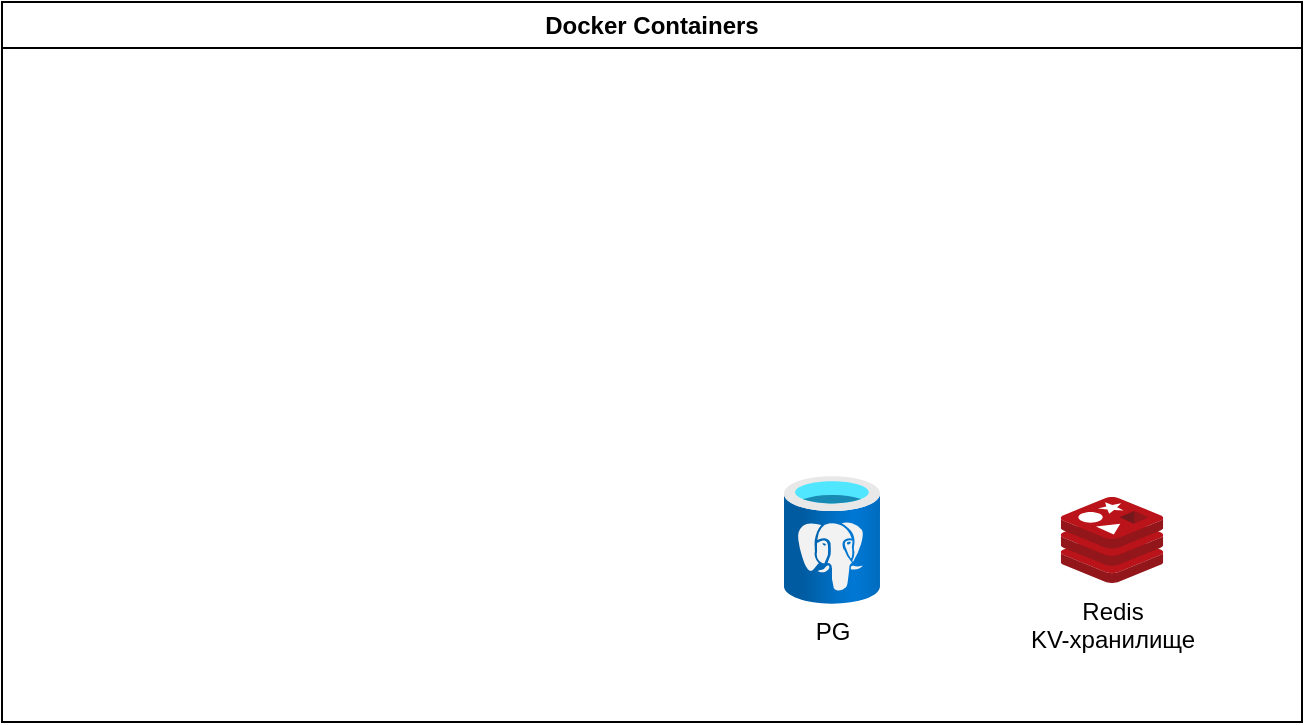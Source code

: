 <mxfile scale="1" border="10">
    <diagram id="KqGvIRFhO_OHiRRsd4W4" name="Page-1">
        <mxGraphModel dx="1055" dy="552" grid="1" gridSize="10" guides="1" tooltips="1" connect="1" arrows="1" fold="1" page="1" pageScale="1" pageWidth="827" pageHeight="1169" background="#ffffff" math="0" shadow="0">
            <root>
                <mxCell id="0"/>
                <mxCell id="1" parent="0"/>
                <mxCell id="8" value="Docker Containers" style="swimlane;whiteSpace=wrap;html=1;" parent="1" vertex="1">
                    <mxGeometry x="360" y="460" width="650" height="360" as="geometry"/>
                </mxCell>
                <mxCell id="3" value="Redis&lt;br&gt;KV-хранилище" style="sketch=0;aspect=fixed;html=1;points=[];align=center;image;fontSize=12;image=img/lib/mscae/Cache_Redis_Product.svg;" parent="8" vertex="1">
                    <mxGeometry x="529.4" y="247.5" width="51.19" height="43" as="geometry"/>
                </mxCell>
                <mxCell id="43" value="PG" style="aspect=fixed;html=1;points=[];align=center;image;fontSize=12;image=img/lib/azure2/databases/Azure_Database_PostgreSQL_Server.svg;" parent="8" vertex="1">
                    <mxGeometry x="390.99" y="237" width="48" height="64" as="geometry"/>
                </mxCell>
            </root>
        </mxGraphModel>
    </diagram>
</mxfile>
